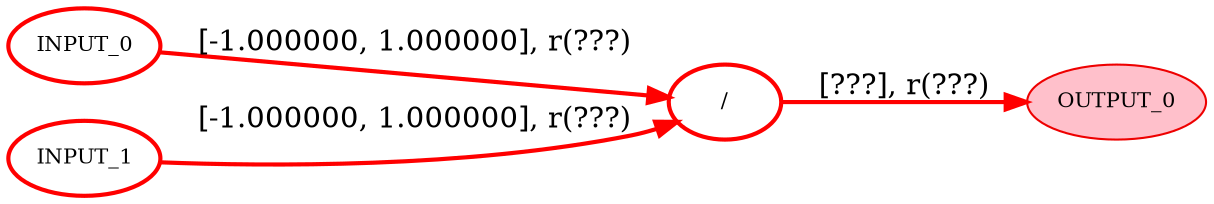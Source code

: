 strict digraph loopgraph {
    rankdir=LR; node [fontsize=10];
S0x7fb9a7705450[label="/" color="red" style="bold" shape="ellipse"];
S0x7fb9a7704630[label="INPUT_0" color="red" style="bold" shape="ellipse"];
S0x7fb9a7704630 -> S0x7fb9a7705450[ color="red" style="bold" label ="[-1.000000, 1.000000], r(???)"];
S0x7fb9a77046f0[label="INPUT_1" color="red" style="bold" shape="ellipse"];
S0x7fb9a77046f0 -> S0x7fb9a7705450[ color="red" style="bold" label ="[-1.000000, 1.000000], r(???)"];
OUTPUT_0[color="red2" style="filled" fillcolor="pink"];
S0x7fb9a7705450 -> OUTPUT_0[ color="red" style="bold" label ="[???], r(???)"];
}
